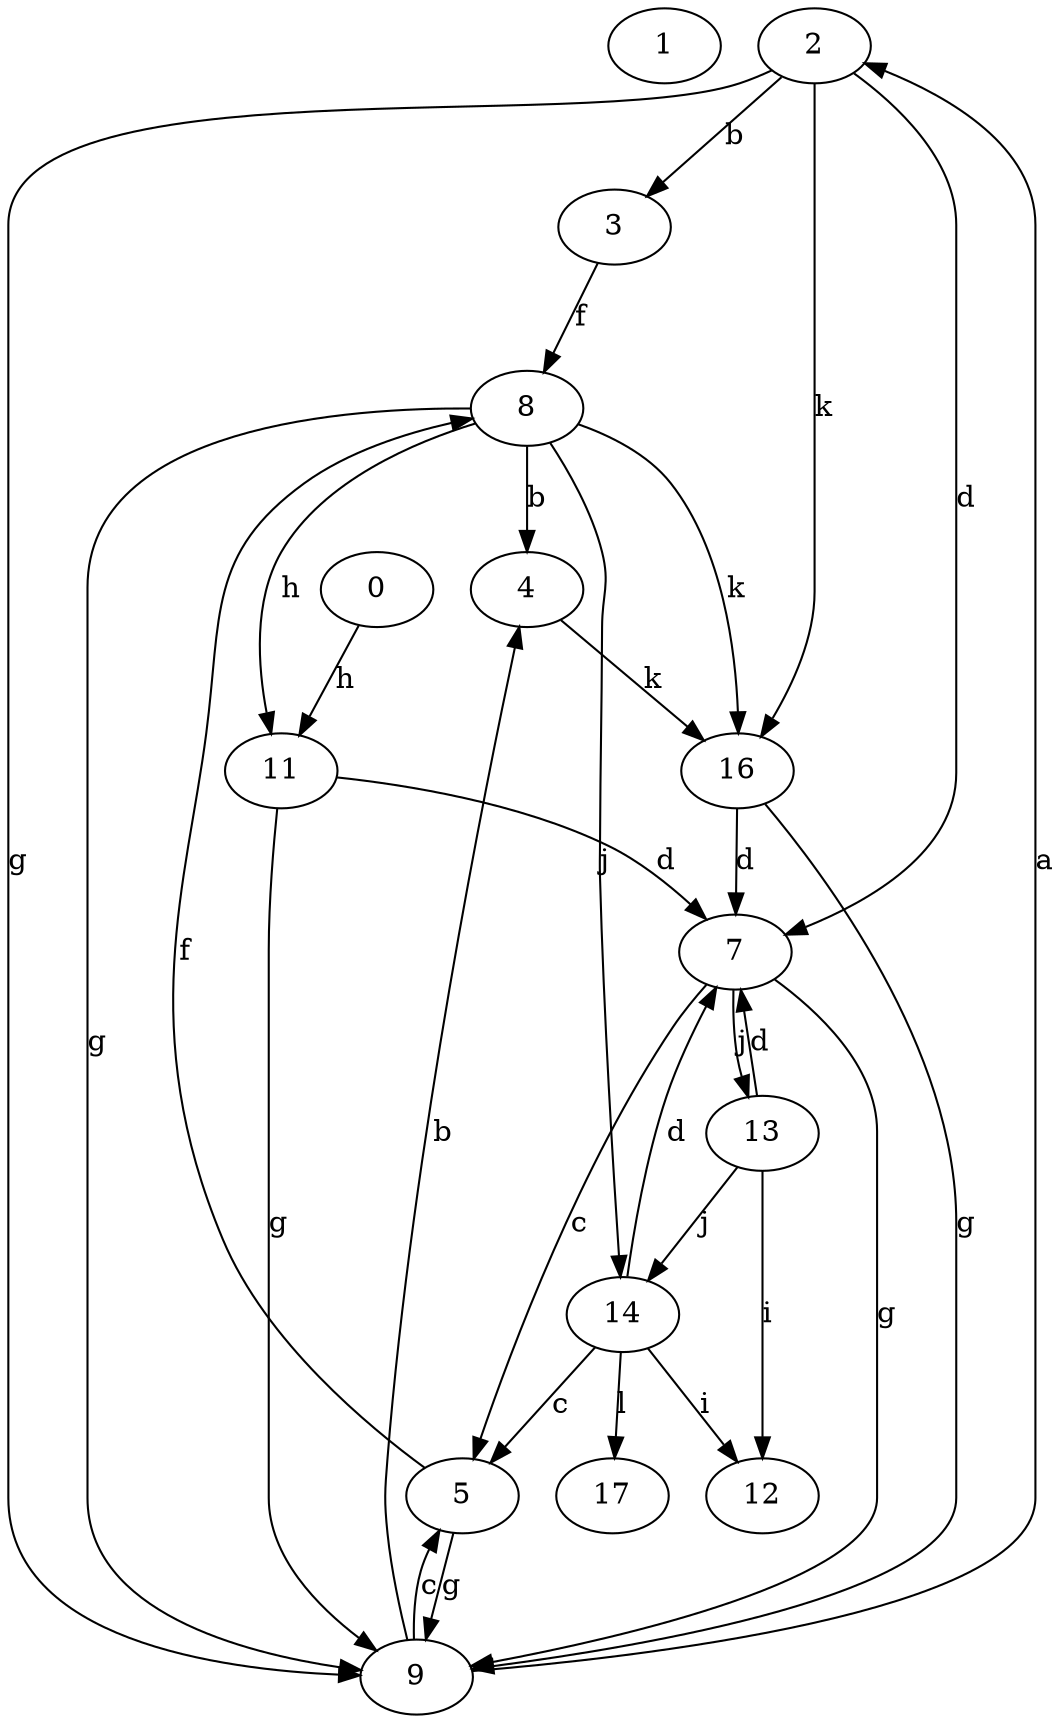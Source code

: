 strict digraph  {
1;
2;
3;
4;
5;
7;
8;
9;
11;
12;
13;
14;
16;
0;
17;
2 -> 3  [label=b];
2 -> 7  [label=d];
2 -> 9  [label=g];
2 -> 16  [label=k];
3 -> 8  [label=f];
4 -> 16  [label=k];
5 -> 8  [label=f];
5 -> 9  [label=g];
7 -> 5  [label=c];
7 -> 9  [label=g];
7 -> 13  [label=j];
8 -> 4  [label=b];
8 -> 9  [label=g];
8 -> 11  [label=h];
8 -> 14  [label=j];
8 -> 16  [label=k];
9 -> 2  [label=a];
9 -> 4  [label=b];
9 -> 5  [label=c];
11 -> 7  [label=d];
11 -> 9  [label=g];
13 -> 7  [label=d];
13 -> 12  [label=i];
13 -> 14  [label=j];
14 -> 5  [label=c];
14 -> 7  [label=d];
14 -> 12  [label=i];
14 -> 17  [label=l];
16 -> 7  [label=d];
16 -> 9  [label=g];
0 -> 11  [label=h];
}

